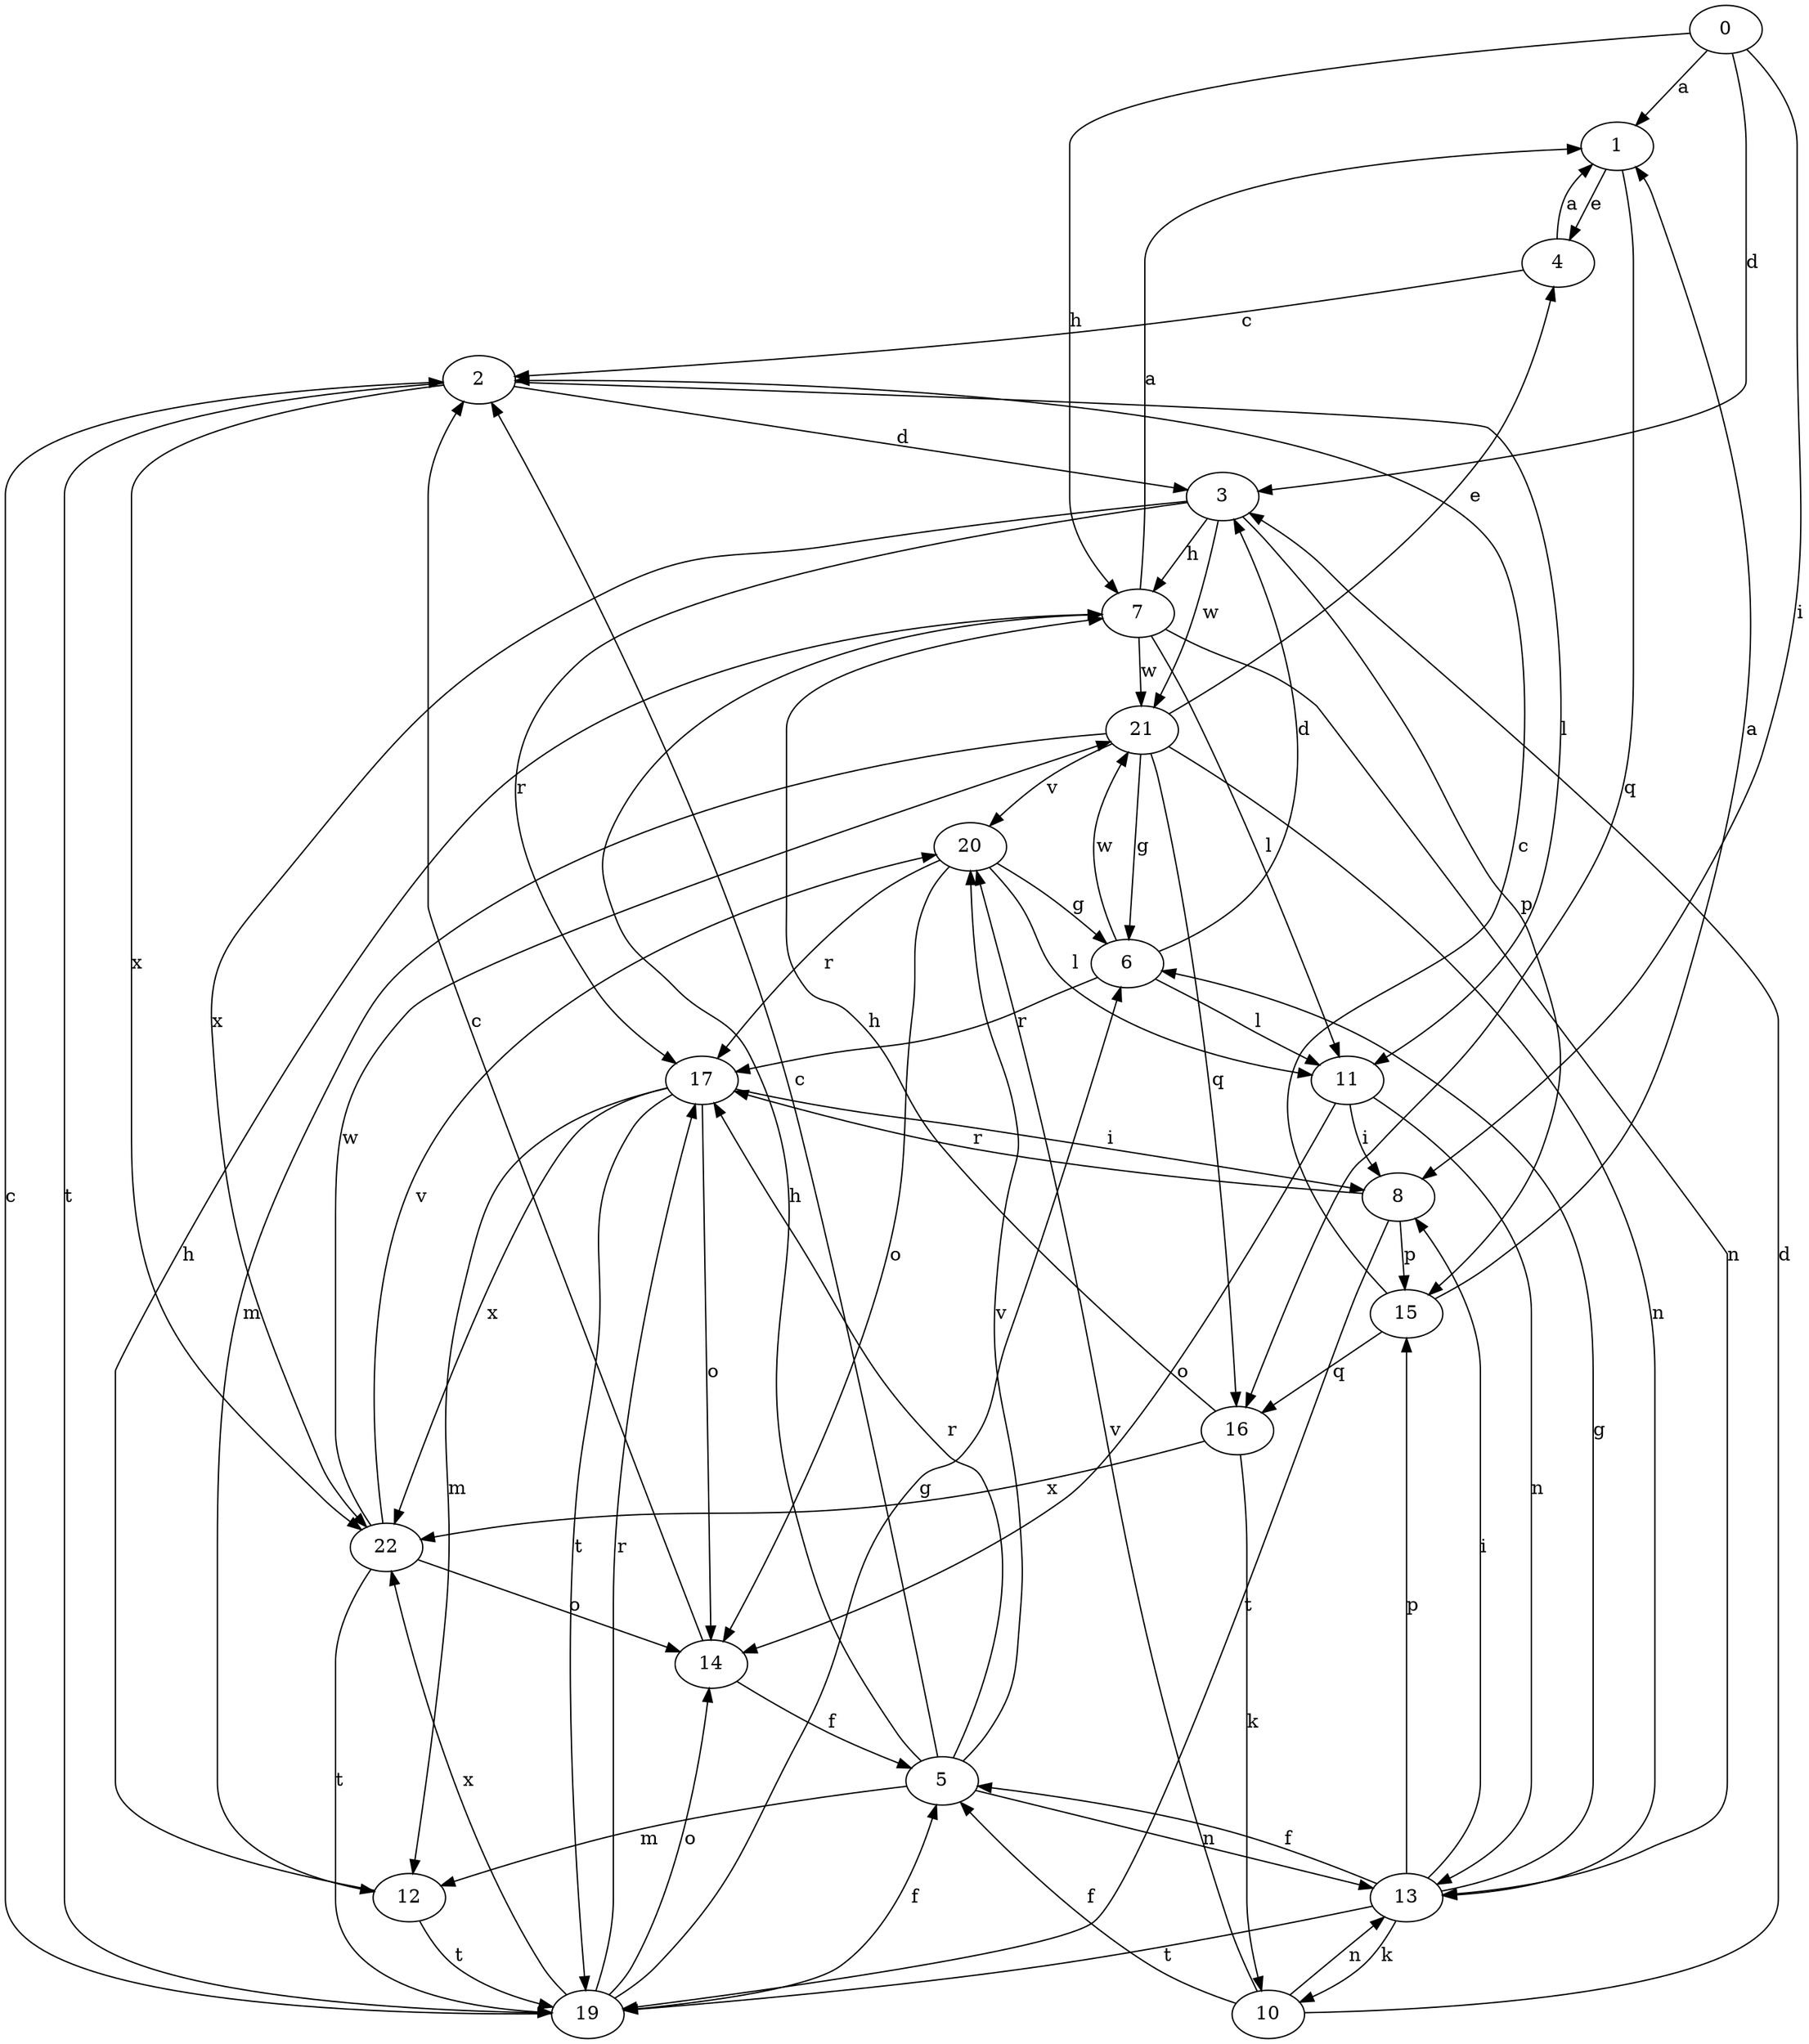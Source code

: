 strict digraph  {
0;
1;
2;
3;
4;
5;
6;
7;
8;
10;
11;
12;
13;
14;
15;
16;
17;
19;
20;
21;
22;
0 -> 1  [label=a];
0 -> 3  [label=d];
0 -> 7  [label=h];
0 -> 8  [label=i];
1 -> 4  [label=e];
1 -> 16  [label=q];
2 -> 3  [label=d];
2 -> 11  [label=l];
2 -> 19  [label=t];
2 -> 22  [label=x];
3 -> 7  [label=h];
3 -> 15  [label=p];
3 -> 17  [label=r];
3 -> 21  [label=w];
3 -> 22  [label=x];
4 -> 1  [label=a];
4 -> 2  [label=c];
5 -> 2  [label=c];
5 -> 7  [label=h];
5 -> 12  [label=m];
5 -> 13  [label=n];
5 -> 17  [label=r];
5 -> 20  [label=v];
6 -> 3  [label=d];
6 -> 11  [label=l];
6 -> 17  [label=r];
6 -> 21  [label=w];
7 -> 1  [label=a];
7 -> 11  [label=l];
7 -> 13  [label=n];
7 -> 21  [label=w];
8 -> 15  [label=p];
8 -> 17  [label=r];
8 -> 19  [label=t];
10 -> 3  [label=d];
10 -> 5  [label=f];
10 -> 13  [label=n];
10 -> 20  [label=v];
11 -> 8  [label=i];
11 -> 13  [label=n];
11 -> 14  [label=o];
12 -> 7  [label=h];
12 -> 19  [label=t];
13 -> 5  [label=f];
13 -> 6  [label=g];
13 -> 8  [label=i];
13 -> 10  [label=k];
13 -> 15  [label=p];
13 -> 19  [label=t];
14 -> 2  [label=c];
14 -> 5  [label=f];
15 -> 1  [label=a];
15 -> 2  [label=c];
15 -> 16  [label=q];
16 -> 7  [label=h];
16 -> 10  [label=k];
16 -> 22  [label=x];
17 -> 8  [label=i];
17 -> 12  [label=m];
17 -> 14  [label=o];
17 -> 19  [label=t];
17 -> 22  [label=x];
19 -> 2  [label=c];
19 -> 5  [label=f];
19 -> 6  [label=g];
19 -> 14  [label=o];
19 -> 17  [label=r];
19 -> 22  [label=x];
20 -> 6  [label=g];
20 -> 11  [label=l];
20 -> 14  [label=o];
20 -> 17  [label=r];
21 -> 4  [label=e];
21 -> 6  [label=g];
21 -> 12  [label=m];
21 -> 13  [label=n];
21 -> 16  [label=q];
21 -> 20  [label=v];
22 -> 14  [label=o];
22 -> 19  [label=t];
22 -> 20  [label=v];
22 -> 21  [label=w];
}
